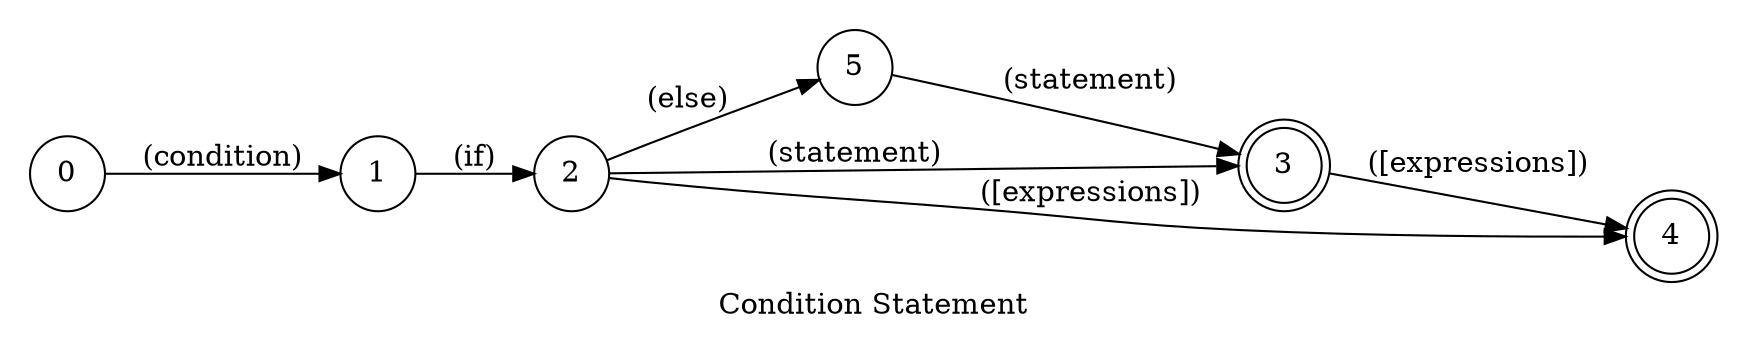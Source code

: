 digraph Condition {
    id="condition";
    label="Condition Statement";
    lang="en-US";
    langName="English";
    pad="0.2";
    rankdir=LR;
    node[shape=doublecircle]; 3 4;
    node[shape=circle];

    0 -> 1 [label="(condition)"];
    1 -> 2 [label="(if)"];
    2 -> 5 [label="(else)", store=otherwise, normalizer=boolean];
    {2 5} -> 3 [label="(statement)"];
    {2 3} -> 4 [label="([expressions])", store=condition];

    title="Creates a if/else statement";
    desc="Creates a if/else statement with the provided expression as condition";
}
